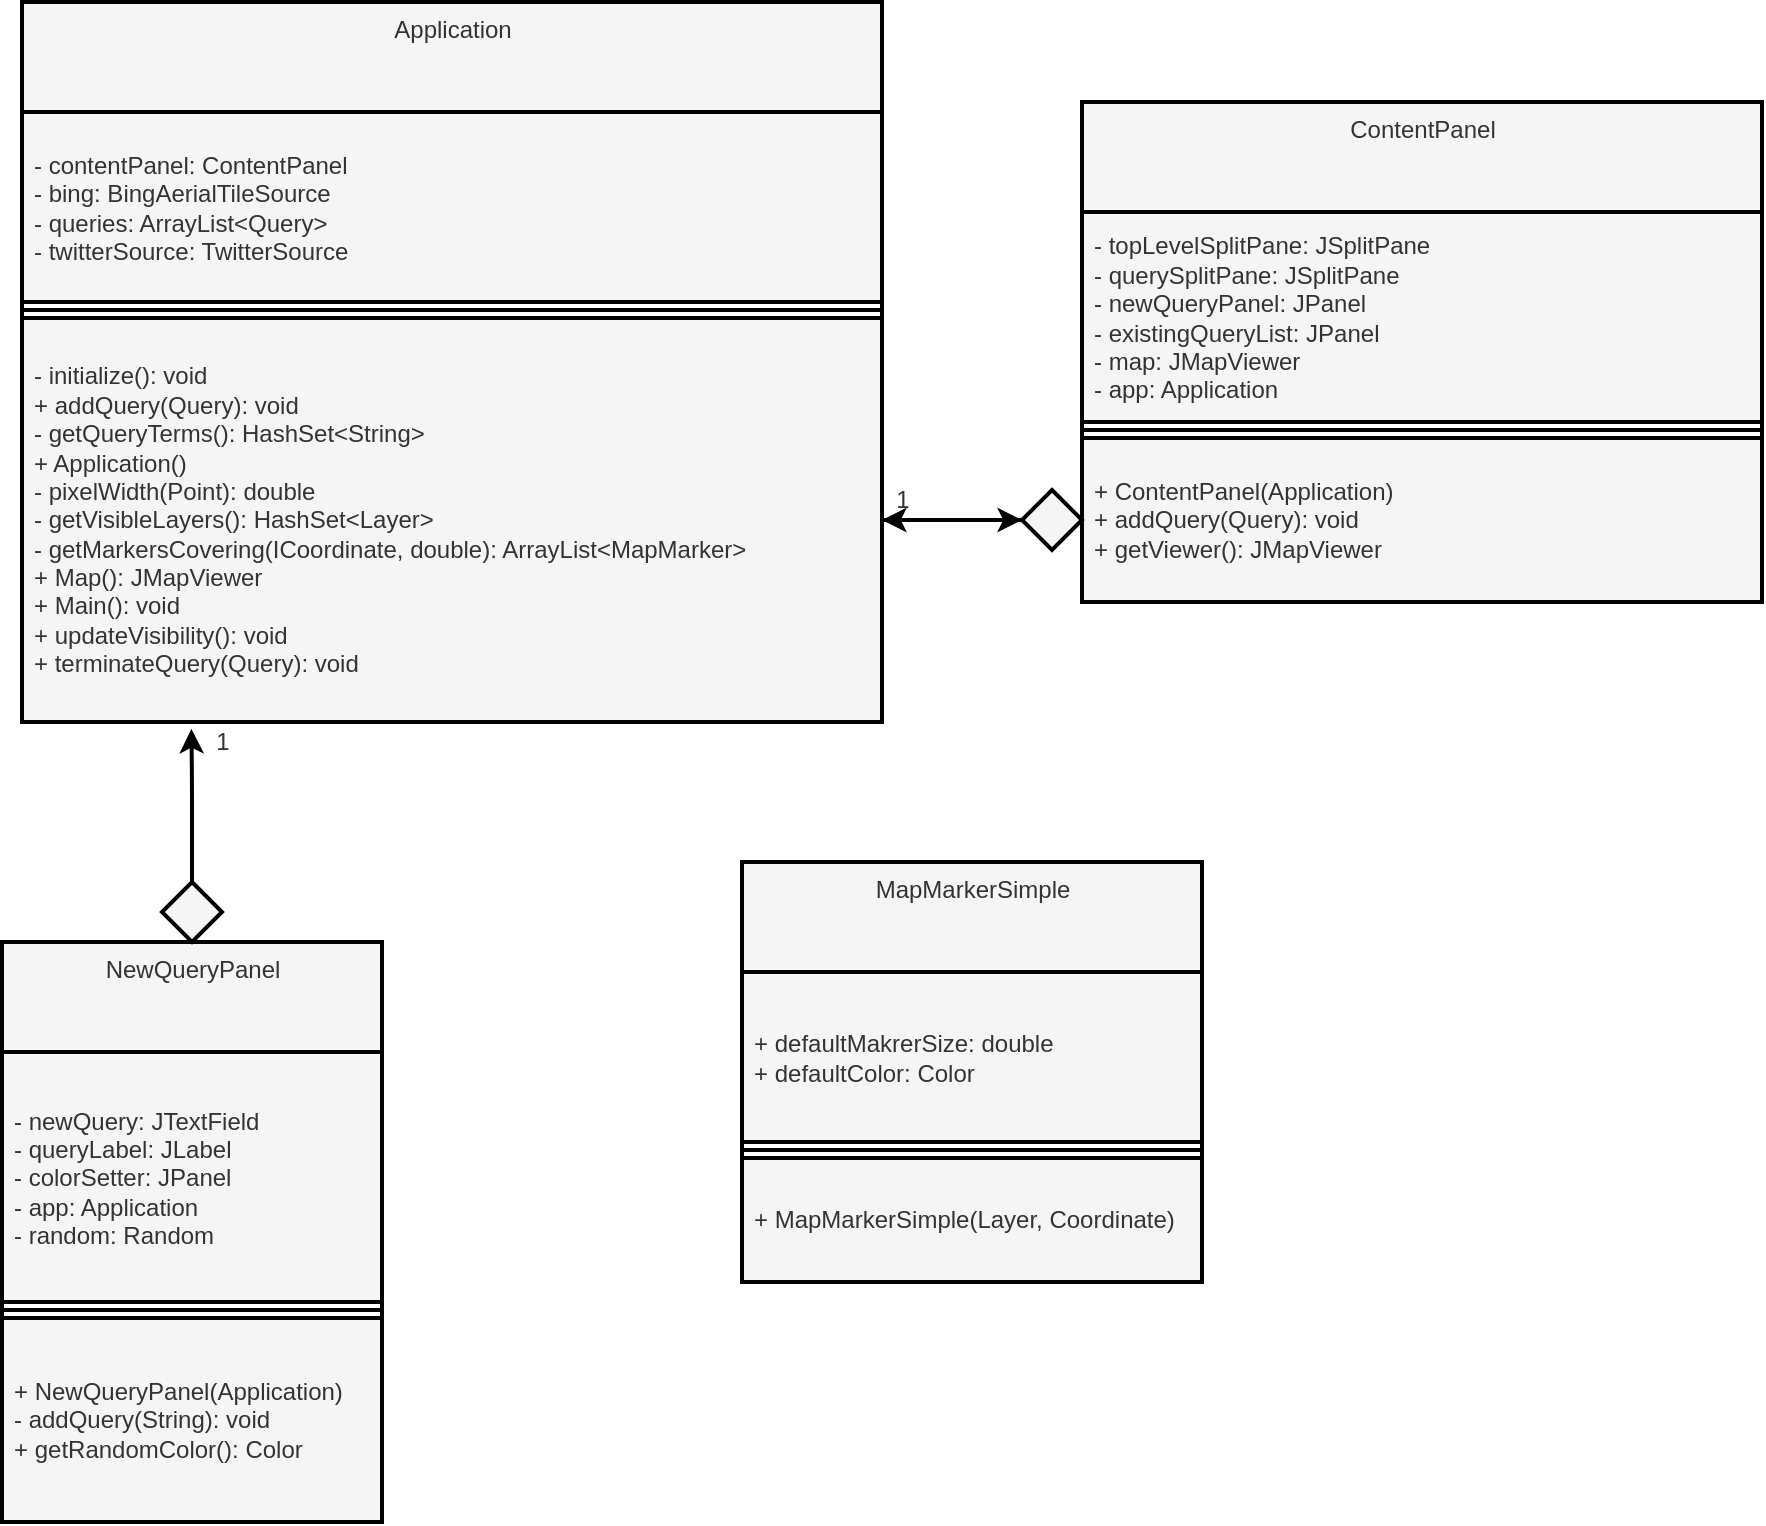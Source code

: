 <mxfile scale="1" border="10">
    <diagram id="NSGkX7xL18oKs2oRAseX" name="Page-1">
        <mxGraphModel dx="1267" dy="957" grid="1" gridSize="10" guides="1" tooltips="1" connect="1" arrows="1" fold="1" page="1" pageScale="1" pageWidth="1100" pageHeight="850" background="#FFFFFF" math="0" shadow="0">
            <root>
                <mxCell id="0"/>
                <mxCell id="1" parent="0"/>
                <mxCell id="14" value="MapMarkerSimple" style="swimlane;fontStyle=0;align=center;verticalAlign=top;childLayout=stackLayout;horizontal=1;startSize=55;horizontalStack=0;resizeParent=1;resizeParentMax=0;resizeLast=0;collapsible=0;marginBottom=0;html=1;strokeColor=#000000;labelBackgroundColor=none;fillColor=#f5f5f5;fontColor=#333333;strokeWidth=2;" vertex="1" parent="1">
                    <mxGeometry x="450" y="440" width="230" height="210" as="geometry"/>
                </mxCell>
                <mxCell id="16" value="+ defaultMakrerSize: double&lt;br&gt;+ defaultColor: Color" style="text;html=1;strokeColor=#000000;fillColor=#f5f5f5;align=left;verticalAlign=middle;spacingLeft=4;spacingRight=4;overflow=hidden;rotatable=0;points=[[0,0.5],[1,0.5]];portConstraint=eastwest;labelBackgroundColor=none;fontColor=#333333;strokeWidth=2;" vertex="1" parent="14">
                    <mxGeometry y="55" width="230" height="85" as="geometry"/>
                </mxCell>
                <mxCell id="19" value="" style="line;strokeWidth=2;fillColor=#f5f5f5;align=left;verticalAlign=middle;spacingTop=-1;spacingLeft=3;spacingRight=3;rotatable=0;labelPosition=right;points=[];portConstraint=eastwest;strokeColor=#000000;labelBackgroundColor=none;fontColor=#333333;" vertex="1" parent="14">
                    <mxGeometry y="140" width="230" height="8" as="geometry"/>
                </mxCell>
                <mxCell id="21" value="+ MapMarkerSimple(Layer, Coordinate)" style="text;html=1;strokeColor=#000000;fillColor=#f5f5f5;align=left;verticalAlign=middle;spacingLeft=4;spacingRight=4;overflow=hidden;rotatable=0;points=[[0,0.5],[1,0.5]];portConstraint=eastwest;labelBackgroundColor=none;fontColor=#333333;strokeWidth=2;" vertex="1" parent="14">
                    <mxGeometry y="148" width="230" height="62" as="geometry"/>
                </mxCell>
                <mxCell id="22" value="ContentPanel" style="swimlane;fontStyle=0;align=center;verticalAlign=top;childLayout=stackLayout;horizontal=1;startSize=55;horizontalStack=0;resizeParent=1;resizeParentMax=0;resizeLast=0;collapsible=0;marginBottom=0;html=1;strokeColor=#000000;labelBackgroundColor=none;fillColor=#f5f5f5;fontColor=#333333;strokeWidth=2;" vertex="1" parent="1">
                    <mxGeometry x="620" y="60" width="340" height="250" as="geometry"/>
                </mxCell>
                <mxCell id="26" value="&lt;div&gt;- topLevelSplitPane: JSplitPane&lt;/div&gt;&lt;div&gt;- querySplitPane: JSplitPane&lt;/div&gt;&lt;div&gt;- newQueryPanel: JPanel&lt;/div&gt;&lt;div&gt;- existingQueryList: JPanel&lt;/div&gt;&lt;div&gt;- map: JMapViewer&lt;/div&gt;&lt;div&gt;- app: Application&lt;/div&gt;" style="text;html=1;strokeColor=#000000;fillColor=#f5f5f5;align=left;verticalAlign=middle;spacingLeft=4;spacingRight=4;overflow=hidden;rotatable=0;points=[[0,0.5],[1,0.5]];portConstraint=eastwest;labelBackgroundColor=none;fontColor=#333333;strokeWidth=2;" vertex="1" parent="22">
                    <mxGeometry y="55" width="340" height="105" as="geometry"/>
                </mxCell>
                <mxCell id="27" value="" style="line;strokeWidth=2;fillColor=#f5f5f5;align=left;verticalAlign=middle;spacingTop=-1;spacingLeft=3;spacingRight=3;rotatable=0;labelPosition=right;points=[];portConstraint=eastwest;strokeColor=#000000;labelBackgroundColor=none;fontColor=#333333;" vertex="1" parent="22">
                    <mxGeometry y="160" width="340" height="8" as="geometry"/>
                </mxCell>
                <mxCell id="29" value="+ ContentPanel(Application)&lt;br&gt;+ addQuery(Query): void&lt;br&gt;+ getViewer(): JMapViewer" style="text;html=1;strokeColor=#000000;fillColor=#f5f5f5;align=left;verticalAlign=middle;spacingLeft=4;spacingRight=4;overflow=hidden;rotatable=0;points=[[0,0.5],[1,0.5]];portConstraint=eastwest;labelBackgroundColor=none;fontColor=#333333;strokeWidth=2;" vertex="1" parent="22">
                    <mxGeometry y="168" width="340" height="82" as="geometry"/>
                </mxCell>
                <mxCell id="46" style="edgeStyle=none;html=1;exitX=0.5;exitY=0;exitDx=0;exitDy=0;fontSize=12;fontColor=#000000;entryX=0.197;entryY=1.017;entryDx=0;entryDy=0;entryPerimeter=0;strokeColor=#000000;labelBackgroundColor=none;fillColor=#f5f5f5;strokeWidth=2;" edge="1" parent="1" source="30" target="45">
                    <mxGeometry relative="1" as="geometry">
                        <mxPoint x="210" y="380" as="targetPoint"/>
                        <Array as="points">
                            <mxPoint x="175" y="400"/>
                        </Array>
                    </mxGeometry>
                </mxCell>
                <mxCell id="30" value="NewQueryPanel" style="swimlane;fontStyle=0;align=center;verticalAlign=top;childLayout=stackLayout;horizontal=1;startSize=55;horizontalStack=0;resizeParent=1;resizeParentMax=0;resizeLast=0;collapsible=0;marginBottom=0;html=1;strokeColor=#000000;labelBackgroundColor=none;fillColor=#f5f5f5;fontColor=#333333;strokeWidth=2;" vertex="1" parent="1">
                    <mxGeometry x="80" y="480" width="190" height="290" as="geometry"/>
                </mxCell>
                <mxCell id="32" value="- newQuery: JTextField&lt;br&gt;- queryLabel: JLabel&lt;br&gt;- colorSetter: JPanel&lt;br&gt;- app: Application&lt;br&gt;- random: Random" style="text;html=1;strokeColor=#000000;fillColor=#f5f5f5;align=left;verticalAlign=middle;spacingLeft=4;spacingRight=4;overflow=hidden;rotatable=0;points=[[0,0.5],[1,0.5]];portConstraint=eastwest;labelBackgroundColor=none;fontColor=#333333;strokeWidth=2;" vertex="1" parent="30">
                    <mxGeometry y="55" width="190" height="125" as="geometry"/>
                </mxCell>
                <mxCell id="35" value="" style="line;strokeWidth=2;fillColor=#f5f5f5;align=left;verticalAlign=middle;spacingTop=-1;spacingLeft=3;spacingRight=3;rotatable=0;labelPosition=right;points=[];portConstraint=eastwest;strokeColor=#000000;labelBackgroundColor=none;fontColor=#333333;" vertex="1" parent="30">
                    <mxGeometry y="180" width="190" height="8" as="geometry"/>
                </mxCell>
                <mxCell id="37" value="+ NewQueryPanel(Application)&lt;br&gt;- addQuery(String): void&lt;br&gt;+ getRandomColor(): Color" style="text;html=1;strokeColor=#000000;fillColor=#f5f5f5;align=left;verticalAlign=middle;spacingLeft=4;spacingRight=4;overflow=hidden;rotatable=0;points=[[0,0.5],[1,0.5]];portConstraint=eastwest;labelBackgroundColor=none;fontColor=#333333;strokeWidth=2;" vertex="1" parent="30">
                    <mxGeometry y="188" width="190" height="102" as="geometry"/>
                </mxCell>
                <mxCell id="38" value="Application" style="swimlane;fontStyle=0;align=center;verticalAlign=top;childLayout=stackLayout;horizontal=1;startSize=55;horizontalStack=0;resizeParent=1;resizeParentMax=0;resizeLast=0;collapsible=0;marginBottom=0;html=1;strokeColor=#000000;fontColor=#333333;labelBackgroundColor=none;fillColor=#f5f5f5;strokeWidth=2;" vertex="1" parent="1">
                    <mxGeometry x="90" y="10" width="430" height="360" as="geometry"/>
                </mxCell>
                <mxCell id="40" value="- contentPanel: ContentPanel&lt;br&gt;- bing: BingAerialTileSource&lt;br&gt;- queries: ArrayList&amp;lt;Query&amp;gt;&lt;br&gt;- twitterSource: TwitterSource" style="text;html=1;strokeColor=#000000;fillColor=#f5f5f5;align=left;verticalAlign=middle;spacingLeft=4;spacingRight=4;overflow=hidden;rotatable=0;points=[[0,0.5],[1,0.5]];portConstraint=eastwest;labelBackgroundColor=none;fontColor=#333333;strokeWidth=2;" vertex="1" parent="38">
                    <mxGeometry y="55" width="430" height="95" as="geometry"/>
                </mxCell>
                <mxCell id="43" value="" style="line;strokeWidth=2;fillColor=#f5f5f5;align=left;verticalAlign=middle;spacingTop=-1;spacingLeft=3;spacingRight=3;rotatable=0;labelPosition=right;points=[];portConstraint=eastwest;strokeColor=#000000;labelBackgroundColor=none;fontColor=#333333;" vertex="1" parent="38">
                    <mxGeometry y="150" width="430" height="8" as="geometry"/>
                </mxCell>
                <mxCell id="45" value="- initialize(): void&lt;br&gt;+ addQuery(Query): void&lt;br&gt;- getQueryTerms(): HashSet&amp;lt;String&amp;gt;&lt;br&gt;+ Application()&lt;br&gt;- pixelWidth(Point): double&lt;br&gt;- getVisibleLayers(): HashSet&amp;lt;Layer&amp;gt;&lt;br&gt;- getMarkersCovering(ICoordinate, double): ArrayList&amp;lt;MapMarker&amp;gt;&lt;br&gt;+ Map(): JMapViewer&lt;br&gt;+ Main(): void&lt;br&gt;+ updateVisibility(): void&lt;br&gt;+ terminateQuery(Query): void" style="text;html=1;strokeColor=#000000;fillColor=#f5f5f5;align=left;verticalAlign=middle;spacingLeft=4;spacingRight=4;overflow=hidden;rotatable=0;points=[[0,0.5],[1,0.5]];portConstraint=eastwest;labelBackgroundColor=none;fontColor=#333333;strokeWidth=2;" vertex="1" parent="38">
                    <mxGeometry y="158" width="430" height="202" as="geometry"/>
                </mxCell>
                <mxCell id="47" style="edgeStyle=none;html=1;exitX=0;exitY=0.5;exitDx=0;exitDy=0;fontSize=12;fontColor=#000000;startArrow=none;strokeColor=#000000;labelBackgroundColor=none;fillColor=#f5f5f5;strokeWidth=2;" edge="1" parent="1" source="61" target="45">
                    <mxGeometry relative="1" as="geometry"/>
                </mxCell>
                <mxCell id="49" value="" style="rhombus;labelBackgroundColor=none;fontSize=12;strokeColor=#000000;fillColor=#f5f5f5;fontColor=#333333;strokeWidth=2;" vertex="1" parent="1">
                    <mxGeometry x="160" y="450" width="30" height="30" as="geometry"/>
                </mxCell>
                <mxCell id="61" value="" style="rhombus;labelBackgroundColor=none;fontSize=12;strokeColor=#000000;fillColor=#f5f5f5;fontColor=#333333;strokeWidth=2;" vertex="1" parent="1">
                    <mxGeometry x="590" y="254" width="30" height="30" as="geometry"/>
                </mxCell>
                <mxCell id="63" value="" style="edgeStyle=none;html=1;exitX=0;exitY=0.5;exitDx=0;exitDy=0;fontSize=12;fontColor=#000000;endArrow=none;strokeColor=#000000;labelBackgroundColor=none;fillColor=#f5f5f5;strokeWidth=2;" edge="1" parent="1" source="29" target="61">
                    <mxGeometry relative="1" as="geometry">
                        <mxPoint x="620" y="269" as="sourcePoint"/>
                        <mxPoint x="520" y="269" as="targetPoint"/>
                    </mxGeometry>
                </mxCell>
                <mxCell id="64" value="1" style="text;html=1;align=center;verticalAlign=middle;resizable=0;points=[];autosize=1;strokeColor=none;fillColor=none;fontSize=12;labelBackgroundColor=none;fontColor=#333333;strokeWidth=2;" vertex="1" parent="1">
                    <mxGeometry x="180" y="370" width="20" height="20" as="geometry"/>
                </mxCell>
                <mxCell id="65" value="1" style="text;html=1;align=center;verticalAlign=middle;resizable=0;points=[];autosize=1;strokeColor=none;fillColor=none;fontSize=12;labelBackgroundColor=none;fontColor=#333333;strokeWidth=2;" vertex="1" parent="1">
                    <mxGeometry x="520" y="249" width="20" height="20" as="geometry"/>
                </mxCell>
                <mxCell id="66" value="" style="edgeStyle=none;html=1;labelBackgroundColor=none;fontSize=12;fontColor=#000000;strokeColor=#000000;strokeWidth=2;" edge="1" parent="1" source="45" target="61">
                    <mxGeometry relative="1" as="geometry"/>
                </mxCell>
            </root>
        </mxGraphModel>
    </diagram>
</mxfile>